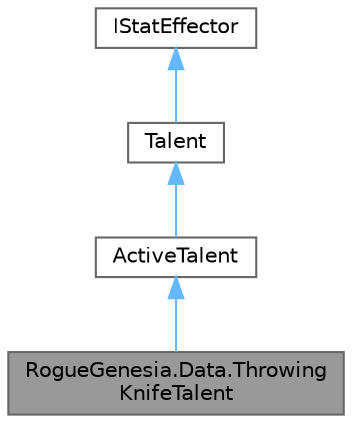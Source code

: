 digraph "RogueGenesia.Data.ThrowingKnifeTalent"
{
 // LATEX_PDF_SIZE
  bgcolor="transparent";
  edge [fontname=Helvetica,fontsize=10,labelfontname=Helvetica,labelfontsize=10];
  node [fontname=Helvetica,fontsize=10,shape=box,height=0.2,width=0.4];
  Node1 [label="RogueGenesia.Data.Throwing\lKnifeTalent",height=0.2,width=0.4,color="gray40", fillcolor="grey60", style="filled", fontcolor="black",tooltip=" "];
  Node2 -> Node1 [dir="back",color="steelblue1",style="solid"];
  Node2 [label="ActiveTalent",height=0.2,width=0.4,color="gray40", fillcolor="white", style="filled",URL="$class_rogue_genesia_1_1_data_1_1_active_talent.html",tooltip=" "];
  Node3 -> Node2 [dir="back",color="steelblue1",style="solid"];
  Node3 [label="Talent",height=0.2,width=0.4,color="gray40", fillcolor="white", style="filled",URL="$class_rogue_genesia_1_1_data_1_1_talent.html",tooltip=" "];
  Node4 -> Node3 [dir="back",color="steelblue1",style="solid"];
  Node4 [label="IStatEffector",height=0.2,width=0.4,color="gray40", fillcolor="white", style="filled",URL="$interface_rogue_genesia_1_1_data_1_1_i_stat_effector.html",tooltip=" "];
}

